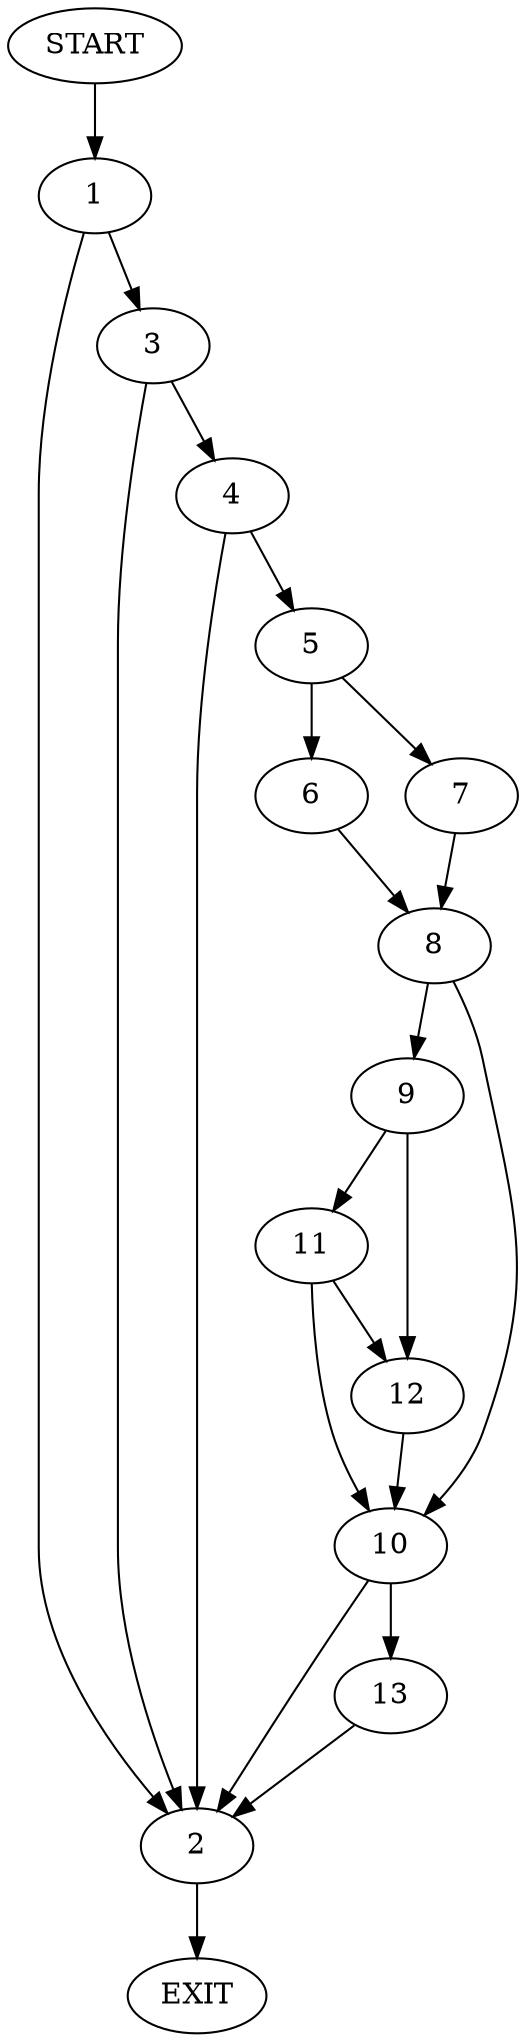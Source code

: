 digraph {
0 [label="START"]
14 [label="EXIT"]
0 -> 1
1 -> 2
1 -> 3
2 -> 14
3 -> 2
3 -> 4
4 -> 2
4 -> 5
5 -> 6
5 -> 7
7 -> 8
6 -> 8
8 -> 9
8 -> 10
9 -> 11
9 -> 12
10 -> 2
10 -> 13
12 -> 10
11 -> 10
11 -> 12
13 -> 2
}
